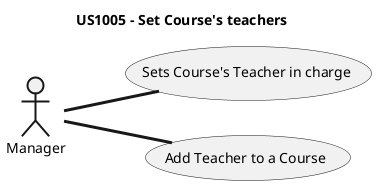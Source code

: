 @startuml

left to right direction
title US1005 - Set Course's teachers
skinparam titleBorderRoundCorner 20
skinparam titleBorderThickness 2
skinparam arrowThickness 3

'**********Manager Use cases*************
:Manager: as M

Usecase MU01 as "Sets Course's Teacher in charge"
Usecase MU02 as "Add Teacher to a Course"

M -d- MU01
M -d- MU02

@enduml